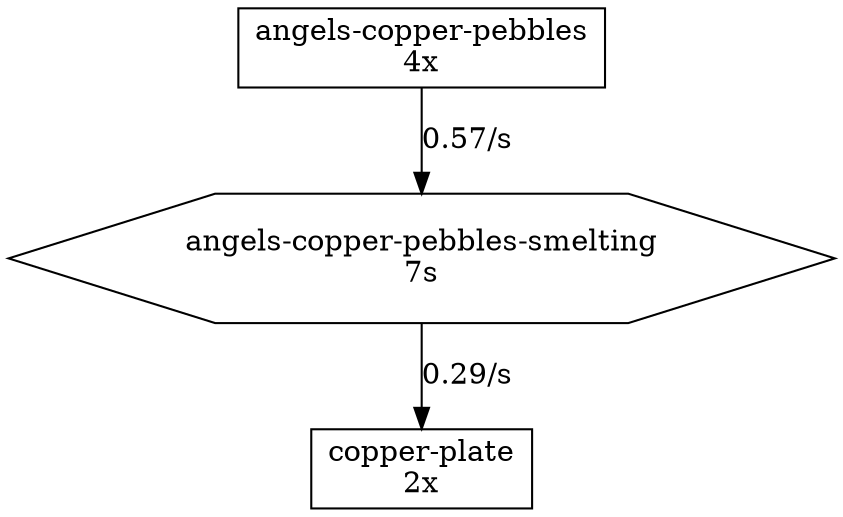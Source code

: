 // angels-copper-pebbles-smelting
digraph {
	"angels-copper-pebbles-smelting" [label="angels-copper-pebbles-smelting
7s" shape=hexagon]
	// angels-copper-pebbles
	{
		"angels-copper-pebbles" [label="angels-copper-pebbles
4x" shape=box]
	}
	"angels-copper-pebbles" -> "angels-copper-pebbles-smelting" [label="0.57/s"]
	// copper-plate
	{
		"copper-plate" [label="copper-plate
2x" shape=box]
	}
	"angels-copper-pebbles-smelting" -> "copper-plate" [label="0.29/s"]
}
